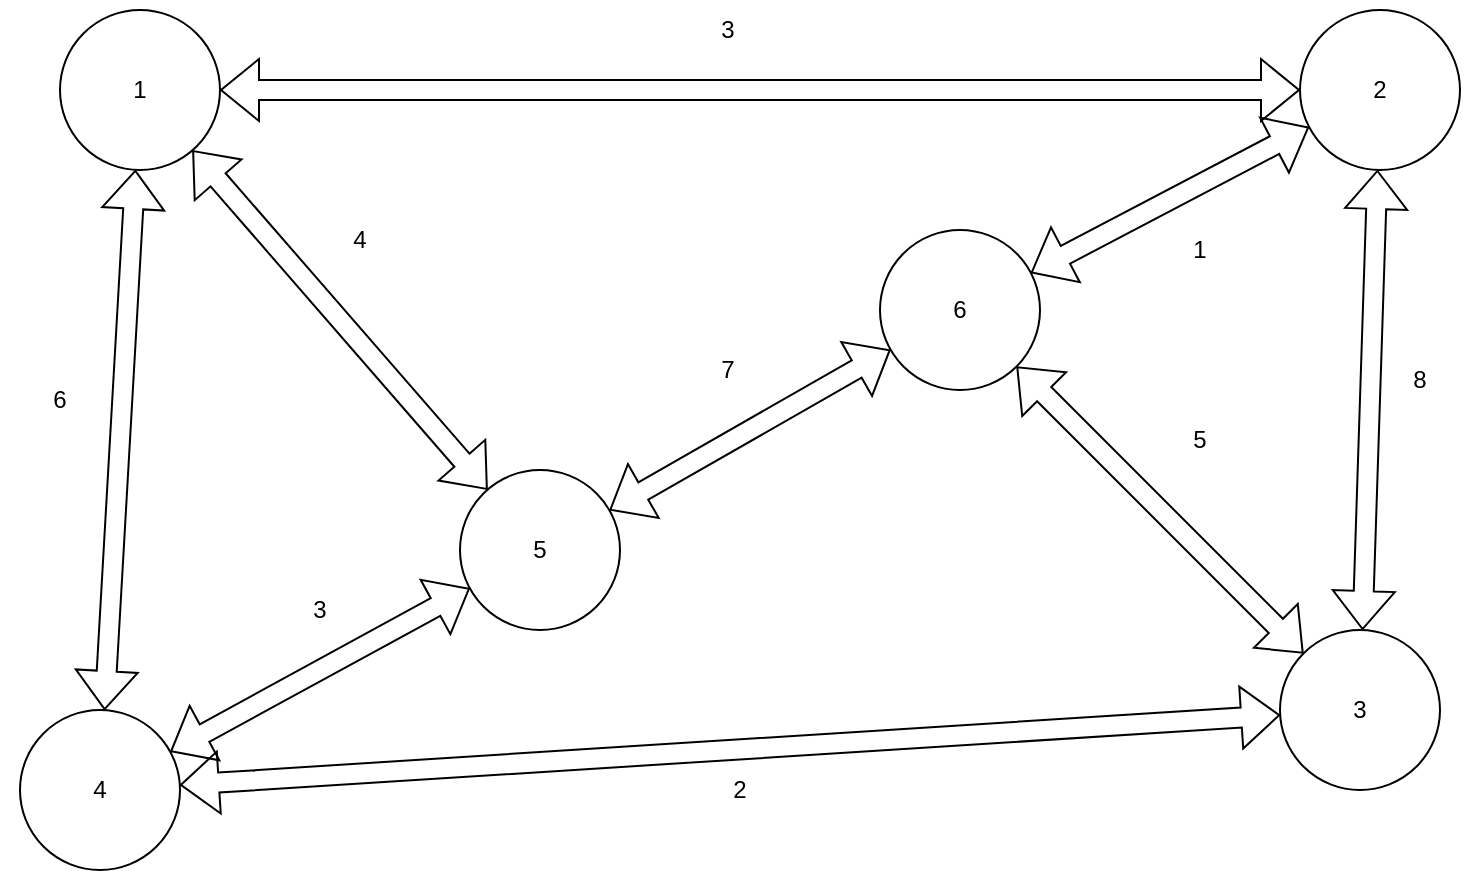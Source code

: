 <mxfile version="26.0.11">
  <diagram name="Страница — 1" id="GmVNu8evcIb6zKFwhb8-">
    <mxGraphModel dx="1942" dy="857" grid="1" gridSize="10" guides="1" tooltips="1" connect="1" arrows="1" fold="1" page="1" pageScale="1" pageWidth="827" pageHeight="1169" math="0" shadow="0">
      <root>
        <mxCell id="0" />
        <mxCell id="1" parent="0" />
        <mxCell id="hxDOR-kfbqP6Ii_-3h4L-1" value="" style="ellipse;whiteSpace=wrap;html=1;aspect=fixed;" vertex="1" parent="1">
          <mxGeometry x="250" y="340" width="80" height="80" as="geometry" />
        </mxCell>
        <mxCell id="hxDOR-kfbqP6Ii_-3h4L-2" value="" style="ellipse;whiteSpace=wrap;html=1;aspect=fixed;" vertex="1" parent="1">
          <mxGeometry x="50" y="110" width="80" height="80" as="geometry" />
        </mxCell>
        <mxCell id="hxDOR-kfbqP6Ii_-3h4L-3" value="" style="ellipse;whiteSpace=wrap;html=1;aspect=fixed;" vertex="1" parent="1">
          <mxGeometry x="660" y="420" width="80" height="80" as="geometry" />
        </mxCell>
        <mxCell id="hxDOR-kfbqP6Ii_-3h4L-4" value="" style="ellipse;whiteSpace=wrap;html=1;aspect=fixed;" vertex="1" parent="1">
          <mxGeometry x="30" y="460" width="80" height="80" as="geometry" />
        </mxCell>
        <mxCell id="hxDOR-kfbqP6Ii_-3h4L-5" value="" style="ellipse;whiteSpace=wrap;html=1;aspect=fixed;" vertex="1" parent="1">
          <mxGeometry x="460" y="220" width="80" height="80" as="geometry" />
        </mxCell>
        <mxCell id="hxDOR-kfbqP6Ii_-3h4L-6" value="" style="ellipse;whiteSpace=wrap;html=1;aspect=fixed;" vertex="1" parent="1">
          <mxGeometry x="670" y="110" width="80" height="80" as="geometry" />
        </mxCell>
        <mxCell id="hxDOR-kfbqP6Ii_-3h4L-7" value="" style="shape=flexArrow;endArrow=classic;startArrow=classic;html=1;rounded=0;" edge="1" parent="1" source="hxDOR-kfbqP6Ii_-3h4L-2" target="hxDOR-kfbqP6Ii_-3h4L-6">
          <mxGeometry width="100" height="100" relative="1" as="geometry">
            <mxPoint x="360" y="400" as="sourcePoint" />
            <mxPoint x="460" y="300" as="targetPoint" />
          </mxGeometry>
        </mxCell>
        <mxCell id="hxDOR-kfbqP6Ii_-3h4L-8" value="" style="shape=flexArrow;endArrow=classic;startArrow=classic;html=1;rounded=0;" edge="1" parent="1" source="hxDOR-kfbqP6Ii_-3h4L-1" target="hxDOR-kfbqP6Ii_-3h4L-2">
          <mxGeometry width="100" height="100" relative="1" as="geometry">
            <mxPoint x="360" y="400" as="sourcePoint" />
            <mxPoint x="460" y="300" as="targetPoint" />
          </mxGeometry>
        </mxCell>
        <mxCell id="hxDOR-kfbqP6Ii_-3h4L-9" value="" style="shape=flexArrow;endArrow=classic;startArrow=classic;html=1;rounded=0;" edge="1" parent="1" source="hxDOR-kfbqP6Ii_-3h4L-4" target="hxDOR-kfbqP6Ii_-3h4L-3">
          <mxGeometry width="100" height="100" relative="1" as="geometry">
            <mxPoint x="360" y="400" as="sourcePoint" />
            <mxPoint x="460" y="300" as="targetPoint" />
          </mxGeometry>
        </mxCell>
        <mxCell id="hxDOR-kfbqP6Ii_-3h4L-10" value="" style="shape=flexArrow;endArrow=classic;startArrow=classic;html=1;rounded=0;" edge="1" parent="1" source="hxDOR-kfbqP6Ii_-3h4L-1" target="hxDOR-kfbqP6Ii_-3h4L-5">
          <mxGeometry width="100" height="100" relative="1" as="geometry">
            <mxPoint x="360" y="400" as="sourcePoint" />
            <mxPoint x="460" y="300" as="targetPoint" />
          </mxGeometry>
        </mxCell>
        <mxCell id="hxDOR-kfbqP6Ii_-3h4L-11" value="" style="shape=flexArrow;endArrow=classic;startArrow=classic;html=1;rounded=0;" edge="1" parent="1" source="hxDOR-kfbqP6Ii_-3h4L-3" target="hxDOR-kfbqP6Ii_-3h4L-6">
          <mxGeometry width="100" height="100" relative="1" as="geometry">
            <mxPoint x="360" y="400" as="sourcePoint" />
            <mxPoint x="460" y="300" as="targetPoint" />
          </mxGeometry>
        </mxCell>
        <mxCell id="hxDOR-kfbqP6Ii_-3h4L-12" value="" style="shape=flexArrow;endArrow=classic;startArrow=classic;html=1;rounded=0;" edge="1" parent="1" source="hxDOR-kfbqP6Ii_-3h4L-4" target="hxDOR-kfbqP6Ii_-3h4L-2">
          <mxGeometry width="100" height="100" relative="1" as="geometry">
            <mxPoint x="360" y="400" as="sourcePoint" />
            <mxPoint x="460" y="300" as="targetPoint" />
          </mxGeometry>
        </mxCell>
        <mxCell id="hxDOR-kfbqP6Ii_-3h4L-13" value="" style="shape=flexArrow;endArrow=classic;startArrow=classic;html=1;rounded=0;" edge="1" parent="1" source="hxDOR-kfbqP6Ii_-3h4L-5" target="hxDOR-kfbqP6Ii_-3h4L-3">
          <mxGeometry width="100" height="100" relative="1" as="geometry">
            <mxPoint x="360" y="400" as="sourcePoint" />
            <mxPoint x="460" y="300" as="targetPoint" />
          </mxGeometry>
        </mxCell>
        <mxCell id="hxDOR-kfbqP6Ii_-3h4L-14" value="" style="shape=flexArrow;endArrow=classic;startArrow=classic;html=1;rounded=0;" edge="1" parent="1" source="hxDOR-kfbqP6Ii_-3h4L-6" target="hxDOR-kfbqP6Ii_-3h4L-5">
          <mxGeometry width="100" height="100" relative="1" as="geometry">
            <mxPoint x="360" y="400" as="sourcePoint" />
            <mxPoint x="500" y="270" as="targetPoint" />
          </mxGeometry>
        </mxCell>
        <mxCell id="hxDOR-kfbqP6Ii_-3h4L-15" value="" style="shape=flexArrow;endArrow=classic;startArrow=classic;html=1;rounded=0;" edge="1" parent="1" source="hxDOR-kfbqP6Ii_-3h4L-4" target="hxDOR-kfbqP6Ii_-3h4L-1">
          <mxGeometry width="100" height="100" relative="1" as="geometry">
            <mxPoint x="360" y="400" as="sourcePoint" />
            <mxPoint x="460" y="300" as="targetPoint" />
          </mxGeometry>
        </mxCell>
        <mxCell id="hxDOR-kfbqP6Ii_-3h4L-18" value="8" style="text;html=1;align=center;verticalAlign=middle;whiteSpace=wrap;rounded=0;" vertex="1" parent="1">
          <mxGeometry x="700" y="280" width="60" height="30" as="geometry" />
        </mxCell>
        <mxCell id="hxDOR-kfbqP6Ii_-3h4L-19" value="3" style="text;html=1;align=center;verticalAlign=middle;whiteSpace=wrap;rounded=0;" vertex="1" parent="1">
          <mxGeometry x="354" y="105" width="60" height="30" as="geometry" />
        </mxCell>
        <mxCell id="hxDOR-kfbqP6Ii_-3h4L-20" value="6" style="text;html=1;align=center;verticalAlign=middle;whiteSpace=wrap;rounded=0;" vertex="1" parent="1">
          <mxGeometry x="470" y="245" width="60" height="30" as="geometry" />
        </mxCell>
        <mxCell id="hxDOR-kfbqP6Ii_-3h4L-21" value="5" style="text;html=1;align=center;verticalAlign=middle;whiteSpace=wrap;rounded=0;" vertex="1" parent="1">
          <mxGeometry x="260" y="365" width="60" height="30" as="geometry" />
        </mxCell>
        <mxCell id="hxDOR-kfbqP6Ii_-3h4L-22" value="4" style="text;html=1;align=center;verticalAlign=middle;whiteSpace=wrap;rounded=0;" vertex="1" parent="1">
          <mxGeometry x="40" y="485" width="60" height="30" as="geometry" />
        </mxCell>
        <mxCell id="hxDOR-kfbqP6Ii_-3h4L-23" value="3" style="text;html=1;align=center;verticalAlign=middle;whiteSpace=wrap;rounded=0;" vertex="1" parent="1">
          <mxGeometry x="670" y="445" width="60" height="30" as="geometry" />
        </mxCell>
        <mxCell id="hxDOR-kfbqP6Ii_-3h4L-24" value="2" style="text;html=1;align=center;verticalAlign=middle;whiteSpace=wrap;rounded=0;" vertex="1" parent="1">
          <mxGeometry x="680" y="135" width="60" height="30" as="geometry" />
        </mxCell>
        <mxCell id="hxDOR-kfbqP6Ii_-3h4L-25" value="1" style="text;html=1;align=center;verticalAlign=middle;whiteSpace=wrap;rounded=0;" vertex="1" parent="1">
          <mxGeometry x="60" y="135" width="60" height="30" as="geometry" />
        </mxCell>
        <mxCell id="hxDOR-kfbqP6Ii_-3h4L-26" value="7" style="text;html=1;align=center;verticalAlign=middle;whiteSpace=wrap;rounded=0;" vertex="1" parent="1">
          <mxGeometry x="354" y="275" width="60" height="30" as="geometry" />
        </mxCell>
        <mxCell id="hxDOR-kfbqP6Ii_-3h4L-27" value="6" style="text;html=1;align=center;verticalAlign=middle;whiteSpace=wrap;rounded=0;" vertex="1" parent="1">
          <mxGeometry x="20" y="290" width="60" height="30" as="geometry" />
        </mxCell>
        <mxCell id="hxDOR-kfbqP6Ii_-3h4L-28" value="3" style="text;html=1;align=center;verticalAlign=middle;whiteSpace=wrap;rounded=0;" vertex="1" parent="1">
          <mxGeometry x="150" y="395" width="60" height="30" as="geometry" />
        </mxCell>
        <mxCell id="hxDOR-kfbqP6Ii_-3h4L-29" value="4" style="text;html=1;align=center;verticalAlign=middle;whiteSpace=wrap;rounded=0;" vertex="1" parent="1">
          <mxGeometry x="170" y="210" width="60" height="30" as="geometry" />
        </mxCell>
        <mxCell id="hxDOR-kfbqP6Ii_-3h4L-30" value="1" style="text;html=1;align=center;verticalAlign=middle;whiteSpace=wrap;rounded=0;" vertex="1" parent="1">
          <mxGeometry x="590" y="215" width="60" height="30" as="geometry" />
        </mxCell>
        <mxCell id="hxDOR-kfbqP6Ii_-3h4L-31" value="5" style="text;html=1;align=center;verticalAlign=middle;whiteSpace=wrap;rounded=0;" vertex="1" parent="1">
          <mxGeometry x="590" y="310" width="60" height="30" as="geometry" />
        </mxCell>
        <mxCell id="hxDOR-kfbqP6Ii_-3h4L-32" value="2" style="text;html=1;align=center;verticalAlign=middle;whiteSpace=wrap;rounded=0;" vertex="1" parent="1">
          <mxGeometry x="360" y="485" width="60" height="30" as="geometry" />
        </mxCell>
      </root>
    </mxGraphModel>
  </diagram>
</mxfile>
